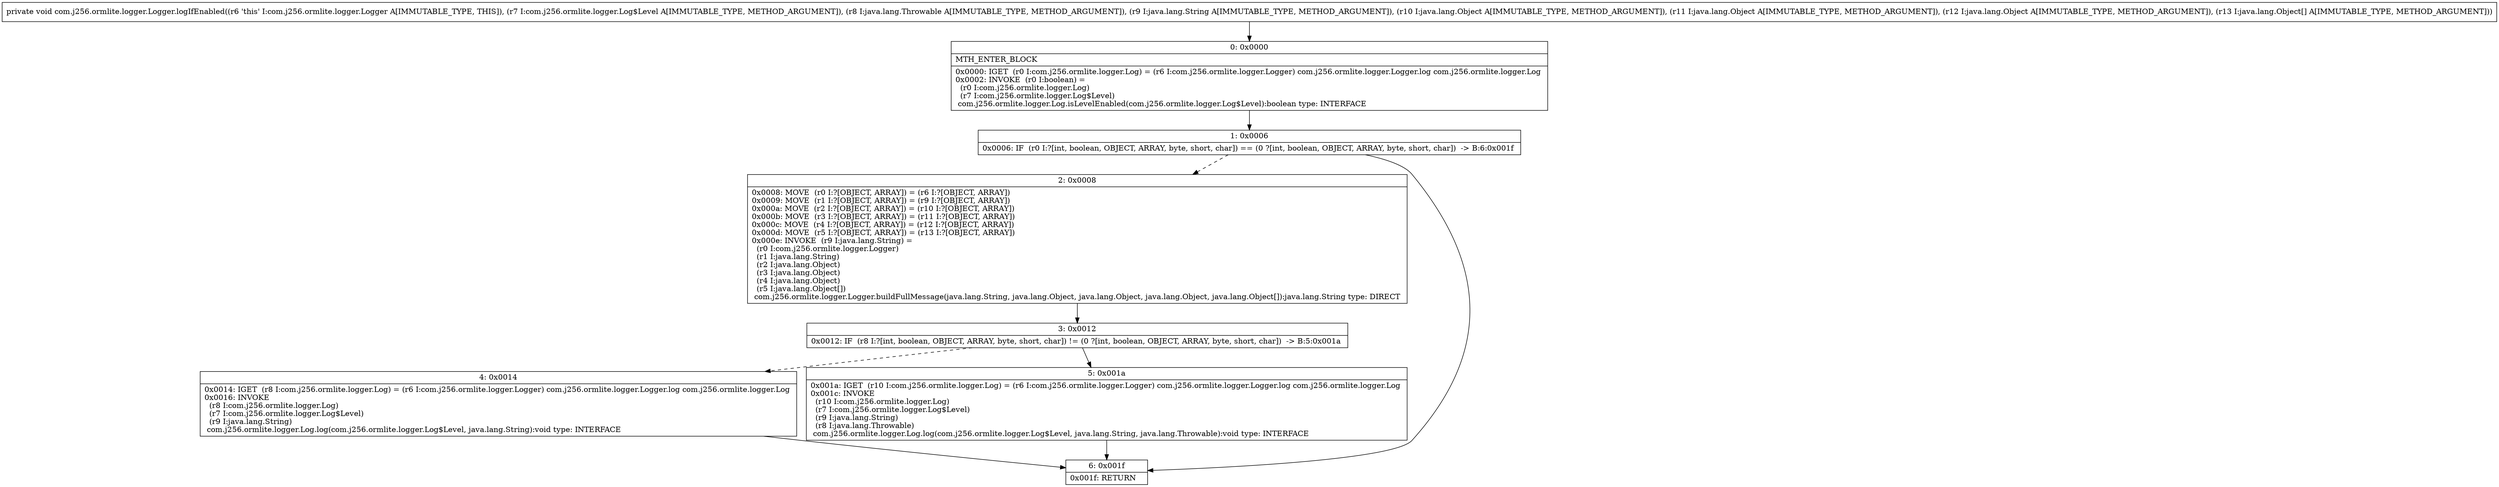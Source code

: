 digraph "CFG forcom.j256.ormlite.logger.Logger.logIfEnabled(Lcom\/j256\/ormlite\/logger\/Log$Level;Ljava\/lang\/Throwable;Ljava\/lang\/String;Ljava\/lang\/Object;Ljava\/lang\/Object;Ljava\/lang\/Object;[Ljava\/lang\/Object;)V" {
Node_0 [shape=record,label="{0\:\ 0x0000|MTH_ENTER_BLOCK\l|0x0000: IGET  (r0 I:com.j256.ormlite.logger.Log) = (r6 I:com.j256.ormlite.logger.Logger) com.j256.ormlite.logger.Logger.log com.j256.ormlite.logger.Log \l0x0002: INVOKE  (r0 I:boolean) = \l  (r0 I:com.j256.ormlite.logger.Log)\l  (r7 I:com.j256.ormlite.logger.Log$Level)\l com.j256.ormlite.logger.Log.isLevelEnabled(com.j256.ormlite.logger.Log$Level):boolean type: INTERFACE \l}"];
Node_1 [shape=record,label="{1\:\ 0x0006|0x0006: IF  (r0 I:?[int, boolean, OBJECT, ARRAY, byte, short, char]) == (0 ?[int, boolean, OBJECT, ARRAY, byte, short, char])  \-\> B:6:0x001f \l}"];
Node_2 [shape=record,label="{2\:\ 0x0008|0x0008: MOVE  (r0 I:?[OBJECT, ARRAY]) = (r6 I:?[OBJECT, ARRAY]) \l0x0009: MOVE  (r1 I:?[OBJECT, ARRAY]) = (r9 I:?[OBJECT, ARRAY]) \l0x000a: MOVE  (r2 I:?[OBJECT, ARRAY]) = (r10 I:?[OBJECT, ARRAY]) \l0x000b: MOVE  (r3 I:?[OBJECT, ARRAY]) = (r11 I:?[OBJECT, ARRAY]) \l0x000c: MOVE  (r4 I:?[OBJECT, ARRAY]) = (r12 I:?[OBJECT, ARRAY]) \l0x000d: MOVE  (r5 I:?[OBJECT, ARRAY]) = (r13 I:?[OBJECT, ARRAY]) \l0x000e: INVOKE  (r9 I:java.lang.String) = \l  (r0 I:com.j256.ormlite.logger.Logger)\l  (r1 I:java.lang.String)\l  (r2 I:java.lang.Object)\l  (r3 I:java.lang.Object)\l  (r4 I:java.lang.Object)\l  (r5 I:java.lang.Object[])\l com.j256.ormlite.logger.Logger.buildFullMessage(java.lang.String, java.lang.Object, java.lang.Object, java.lang.Object, java.lang.Object[]):java.lang.String type: DIRECT \l}"];
Node_3 [shape=record,label="{3\:\ 0x0012|0x0012: IF  (r8 I:?[int, boolean, OBJECT, ARRAY, byte, short, char]) != (0 ?[int, boolean, OBJECT, ARRAY, byte, short, char])  \-\> B:5:0x001a \l}"];
Node_4 [shape=record,label="{4\:\ 0x0014|0x0014: IGET  (r8 I:com.j256.ormlite.logger.Log) = (r6 I:com.j256.ormlite.logger.Logger) com.j256.ormlite.logger.Logger.log com.j256.ormlite.logger.Log \l0x0016: INVOKE  \l  (r8 I:com.j256.ormlite.logger.Log)\l  (r7 I:com.j256.ormlite.logger.Log$Level)\l  (r9 I:java.lang.String)\l com.j256.ormlite.logger.Log.log(com.j256.ormlite.logger.Log$Level, java.lang.String):void type: INTERFACE \l}"];
Node_5 [shape=record,label="{5\:\ 0x001a|0x001a: IGET  (r10 I:com.j256.ormlite.logger.Log) = (r6 I:com.j256.ormlite.logger.Logger) com.j256.ormlite.logger.Logger.log com.j256.ormlite.logger.Log \l0x001c: INVOKE  \l  (r10 I:com.j256.ormlite.logger.Log)\l  (r7 I:com.j256.ormlite.logger.Log$Level)\l  (r9 I:java.lang.String)\l  (r8 I:java.lang.Throwable)\l com.j256.ormlite.logger.Log.log(com.j256.ormlite.logger.Log$Level, java.lang.String, java.lang.Throwable):void type: INTERFACE \l}"];
Node_6 [shape=record,label="{6\:\ 0x001f|0x001f: RETURN   \l}"];
MethodNode[shape=record,label="{private void com.j256.ormlite.logger.Logger.logIfEnabled((r6 'this' I:com.j256.ormlite.logger.Logger A[IMMUTABLE_TYPE, THIS]), (r7 I:com.j256.ormlite.logger.Log$Level A[IMMUTABLE_TYPE, METHOD_ARGUMENT]), (r8 I:java.lang.Throwable A[IMMUTABLE_TYPE, METHOD_ARGUMENT]), (r9 I:java.lang.String A[IMMUTABLE_TYPE, METHOD_ARGUMENT]), (r10 I:java.lang.Object A[IMMUTABLE_TYPE, METHOD_ARGUMENT]), (r11 I:java.lang.Object A[IMMUTABLE_TYPE, METHOD_ARGUMENT]), (r12 I:java.lang.Object A[IMMUTABLE_TYPE, METHOD_ARGUMENT]), (r13 I:java.lang.Object[] A[IMMUTABLE_TYPE, METHOD_ARGUMENT])) }"];
MethodNode -> Node_0;
Node_0 -> Node_1;
Node_1 -> Node_2[style=dashed];
Node_1 -> Node_6;
Node_2 -> Node_3;
Node_3 -> Node_4[style=dashed];
Node_3 -> Node_5;
Node_4 -> Node_6;
Node_5 -> Node_6;
}

